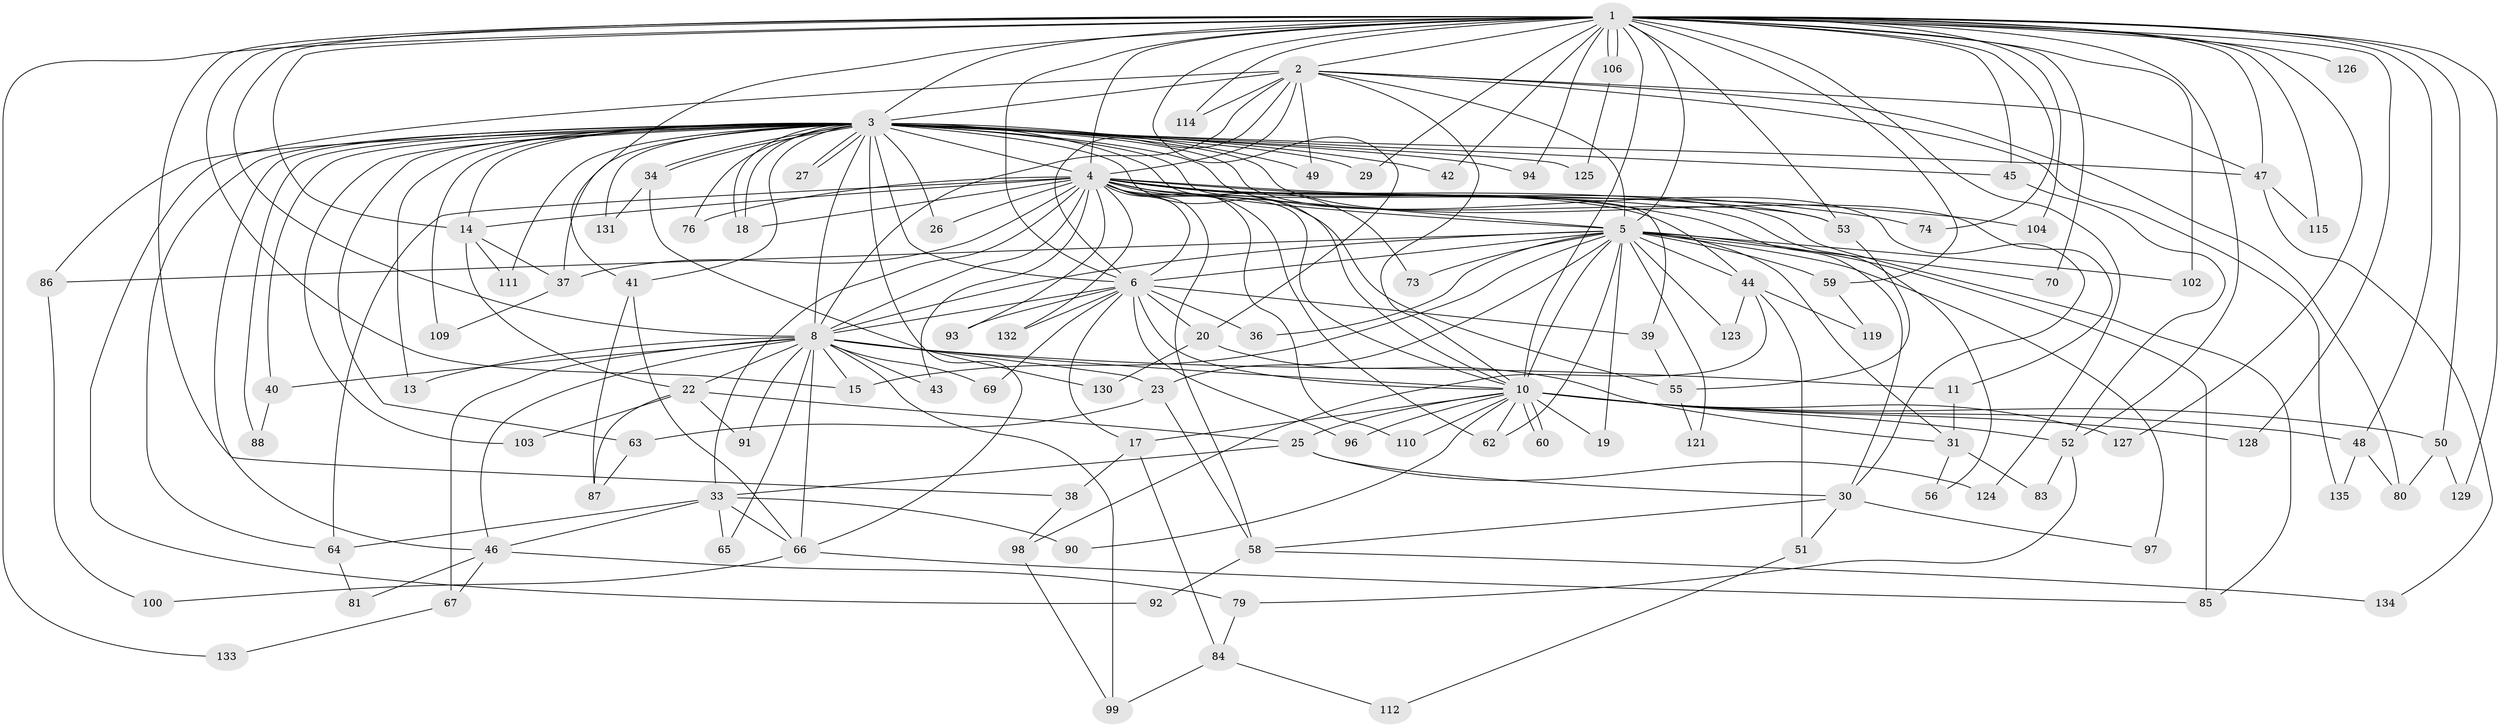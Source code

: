 // Generated by graph-tools (version 1.1) at 2025/51/02/27/25 19:51:53]
// undirected, 104 vertices, 239 edges
graph export_dot {
graph [start="1"]
  node [color=gray90,style=filled];
  1 [super="+7"];
  2 [super="+12"];
  3 [super="+24"];
  4 [super="+9"];
  5 [super="+61"];
  6 [super="+28"];
  8 [super="+21"];
  10 [super="+113"];
  11 [super="+54"];
  13;
  14 [super="+16"];
  15;
  17;
  18 [super="+68"];
  19;
  20;
  22;
  23;
  25;
  26 [super="+35"];
  27;
  29;
  30 [super="+32"];
  31;
  33 [super="+77"];
  34 [super="+105"];
  36;
  37 [super="+89"];
  38;
  39;
  40;
  41;
  42;
  43;
  44 [super="+78"];
  45;
  46 [super="+71"];
  47 [super="+57"];
  48 [super="+82"];
  49;
  50 [super="+120"];
  51;
  52 [super="+116"];
  53 [super="+108"];
  55 [super="+72"];
  56;
  58 [super="+101"];
  59;
  60;
  62 [super="+118"];
  63;
  64 [super="+75"];
  65;
  66 [super="+95"];
  67;
  69;
  70;
  73;
  74;
  76;
  79;
  80;
  81;
  83;
  84 [super="+117"];
  85 [super="+107"];
  86;
  87 [super="+122"];
  88;
  90;
  91;
  92;
  93;
  94;
  96;
  97;
  98;
  99;
  100;
  102;
  103;
  104;
  106;
  109;
  110;
  111;
  112;
  114;
  115;
  119;
  121;
  123;
  124;
  125;
  126;
  127;
  128;
  129;
  130;
  131;
  132;
  133;
  134;
  135;
  1 -- 2 [weight=2];
  1 -- 3 [weight=3];
  1 -- 4 [weight=4];
  1 -- 5 [weight=2];
  1 -- 6 [weight=2];
  1 -- 8 [weight=2];
  1 -- 10 [weight=3];
  1 -- 20;
  1 -- 42;
  1 -- 45;
  1 -- 47;
  1 -- 48;
  1 -- 52;
  1 -- 70;
  1 -- 74;
  1 -- 94;
  1 -- 102;
  1 -- 106;
  1 -- 106;
  1 -- 114;
  1 -- 124;
  1 -- 126 [weight=2];
  1 -- 128;
  1 -- 129;
  1 -- 133;
  1 -- 14;
  1 -- 15;
  1 -- 29;
  1 -- 38;
  1 -- 104;
  1 -- 41;
  1 -- 50;
  1 -- 115;
  1 -- 59;
  1 -- 127;
  1 -- 53;
  2 -- 3 [weight=2];
  2 -- 4 [weight=2];
  2 -- 5;
  2 -- 6;
  2 -- 8;
  2 -- 10;
  2 -- 49;
  2 -- 92;
  2 -- 114;
  2 -- 135;
  2 -- 47;
  2 -- 80;
  3 -- 4 [weight=2];
  3 -- 5;
  3 -- 6;
  3 -- 8;
  3 -- 10;
  3 -- 11;
  3 -- 13;
  3 -- 18;
  3 -- 18;
  3 -- 26 [weight=2];
  3 -- 27;
  3 -- 27;
  3 -- 29;
  3 -- 30;
  3 -- 34 [weight=2];
  3 -- 34;
  3 -- 39;
  3 -- 40;
  3 -- 41;
  3 -- 42;
  3 -- 45;
  3 -- 47;
  3 -- 49;
  3 -- 53;
  3 -- 63;
  3 -- 66;
  3 -- 76;
  3 -- 86;
  3 -- 88;
  3 -- 94;
  3 -- 103;
  3 -- 109;
  3 -- 111;
  3 -- 125;
  3 -- 131;
  3 -- 37;
  3 -- 46;
  3 -- 14;
  3 -- 64;
  4 -- 5 [weight=2];
  4 -- 6 [weight=2];
  4 -- 8 [weight=2];
  4 -- 10 [weight=2];
  4 -- 26;
  4 -- 43;
  4 -- 44 [weight=2];
  4 -- 53;
  4 -- 56;
  4 -- 58;
  4 -- 73;
  4 -- 104;
  4 -- 110;
  4 -- 132;
  4 -- 64;
  4 -- 33;
  4 -- 74;
  4 -- 76;
  4 -- 14;
  4 -- 85;
  4 -- 55;
  4 -- 93;
  4 -- 30;
  4 -- 62;
  4 -- 37;
  4 -- 18;
  5 -- 6;
  5 -- 8;
  5 -- 10;
  5 -- 19;
  5 -- 23;
  5 -- 31;
  5 -- 36;
  5 -- 44;
  5 -- 59;
  5 -- 70;
  5 -- 86;
  5 -- 97;
  5 -- 102;
  5 -- 121;
  5 -- 73;
  5 -- 123;
  5 -- 62;
  5 -- 15;
  5 -- 85;
  6 -- 8 [weight=2];
  6 -- 10;
  6 -- 17;
  6 -- 20;
  6 -- 36;
  6 -- 39;
  6 -- 93;
  6 -- 132;
  6 -- 96;
  6 -- 69;
  8 -- 10;
  8 -- 11 [weight=2];
  8 -- 13;
  8 -- 15;
  8 -- 23;
  8 -- 40;
  8 -- 43;
  8 -- 67;
  8 -- 69;
  8 -- 91;
  8 -- 65;
  8 -- 99;
  8 -- 46;
  8 -- 22;
  8 -- 66;
  10 -- 17;
  10 -- 19;
  10 -- 25;
  10 -- 48 [weight=2];
  10 -- 50;
  10 -- 60;
  10 -- 60;
  10 -- 62;
  10 -- 90;
  10 -- 96;
  10 -- 110;
  10 -- 127;
  10 -- 128;
  10 -- 52;
  11 -- 31;
  14 -- 37;
  14 -- 111;
  14 -- 22;
  17 -- 38;
  17 -- 84;
  20 -- 31;
  20 -- 130;
  22 -- 25;
  22 -- 87;
  22 -- 91;
  22 -- 103;
  23 -- 58;
  23 -- 63;
  25 -- 30;
  25 -- 33;
  25 -- 124;
  30 -- 51;
  30 -- 97;
  30 -- 58;
  31 -- 56;
  31 -- 83;
  33 -- 46;
  33 -- 64;
  33 -- 65;
  33 -- 90;
  33 -- 66;
  34 -- 130;
  34 -- 131;
  37 -- 109;
  38 -- 98;
  39 -- 55;
  40 -- 88;
  41 -- 66;
  41 -- 87;
  44 -- 51;
  44 -- 98;
  44 -- 123;
  44 -- 119;
  45 -- 52;
  46 -- 67;
  46 -- 81;
  46 -- 79;
  47 -- 134;
  47 -- 115;
  48 -- 80;
  48 -- 135;
  50 -- 80;
  50 -- 129;
  51 -- 112;
  52 -- 79;
  52 -- 83;
  53 -- 55;
  55 -- 121;
  58 -- 92;
  58 -- 134;
  59 -- 119;
  63 -- 87;
  64 -- 81;
  66 -- 85;
  66 -- 100;
  67 -- 133;
  79 -- 84;
  84 -- 112;
  84 -- 99;
  86 -- 100;
  98 -- 99;
  106 -- 125;
}
